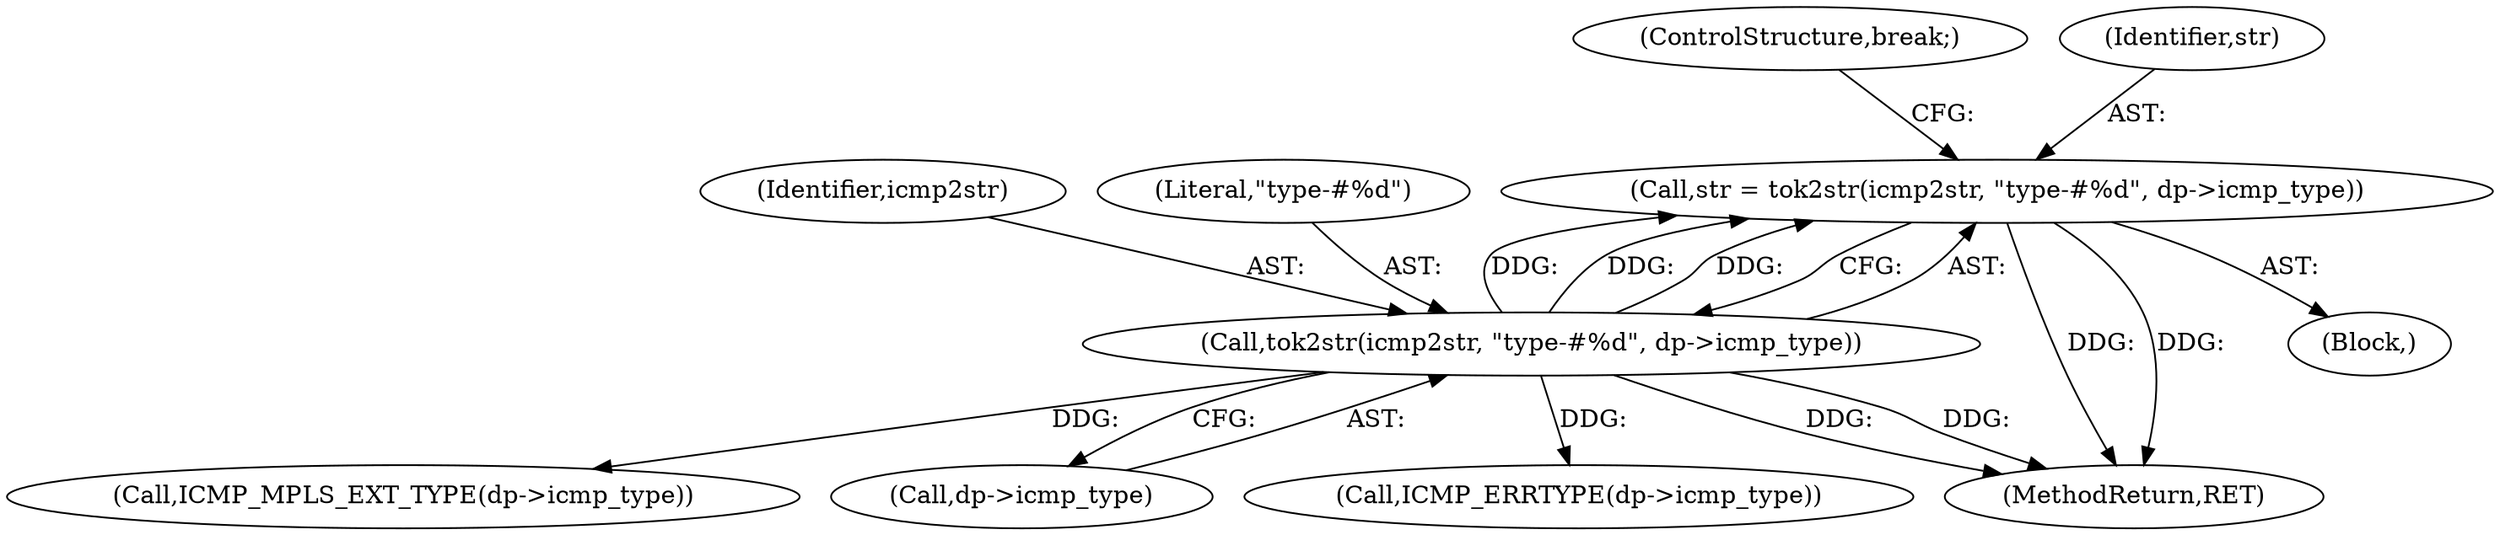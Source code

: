 digraph "0_tcpdump_2b62d1dda41590db29368ec7ba5f4faf3464765a@pointer" {
"1000852" [label="(Call,str = tok2str(icmp2str, \"type-#%d\", dp->icmp_type))"];
"1000854" [label="(Call,tok2str(icmp2str, \"type-#%d\", dp->icmp_type))"];
"1000854" [label="(Call,tok2str(icmp2str, \"type-#%d\", dp->icmp_type))"];
"1000860" [label="(ControlStructure,break;)"];
"1001245" [label="(MethodReturn,RET)"];
"1000162" [label="(Block,)"];
"1000983" [label="(Call,ICMP_MPLS_EXT_TYPE(dp->icmp_type))"];
"1000855" [label="(Identifier,icmp2str)"];
"1000852" [label="(Call,str = tok2str(icmp2str, \"type-#%d\", dp->icmp_type))"];
"1000853" [label="(Identifier,str)"];
"1000856" [label="(Literal,\"type-#%d\")"];
"1000857" [label="(Call,dp->icmp_type)"];
"1000937" [label="(Call,ICMP_ERRTYPE(dp->icmp_type))"];
"1000852" -> "1000162"  [label="AST: "];
"1000852" -> "1000854"  [label="CFG: "];
"1000853" -> "1000852"  [label="AST: "];
"1000854" -> "1000852"  [label="AST: "];
"1000860" -> "1000852"  [label="CFG: "];
"1000852" -> "1001245"  [label="DDG: "];
"1000852" -> "1001245"  [label="DDG: "];
"1000854" -> "1000852"  [label="DDG: "];
"1000854" -> "1000852"  [label="DDG: "];
"1000854" -> "1000852"  [label="DDG: "];
"1000854" -> "1000857"  [label="CFG: "];
"1000855" -> "1000854"  [label="AST: "];
"1000856" -> "1000854"  [label="AST: "];
"1000857" -> "1000854"  [label="AST: "];
"1000854" -> "1001245"  [label="DDG: "];
"1000854" -> "1001245"  [label="DDG: "];
"1000854" -> "1000937"  [label="DDG: "];
"1000854" -> "1000983"  [label="DDG: "];
}
